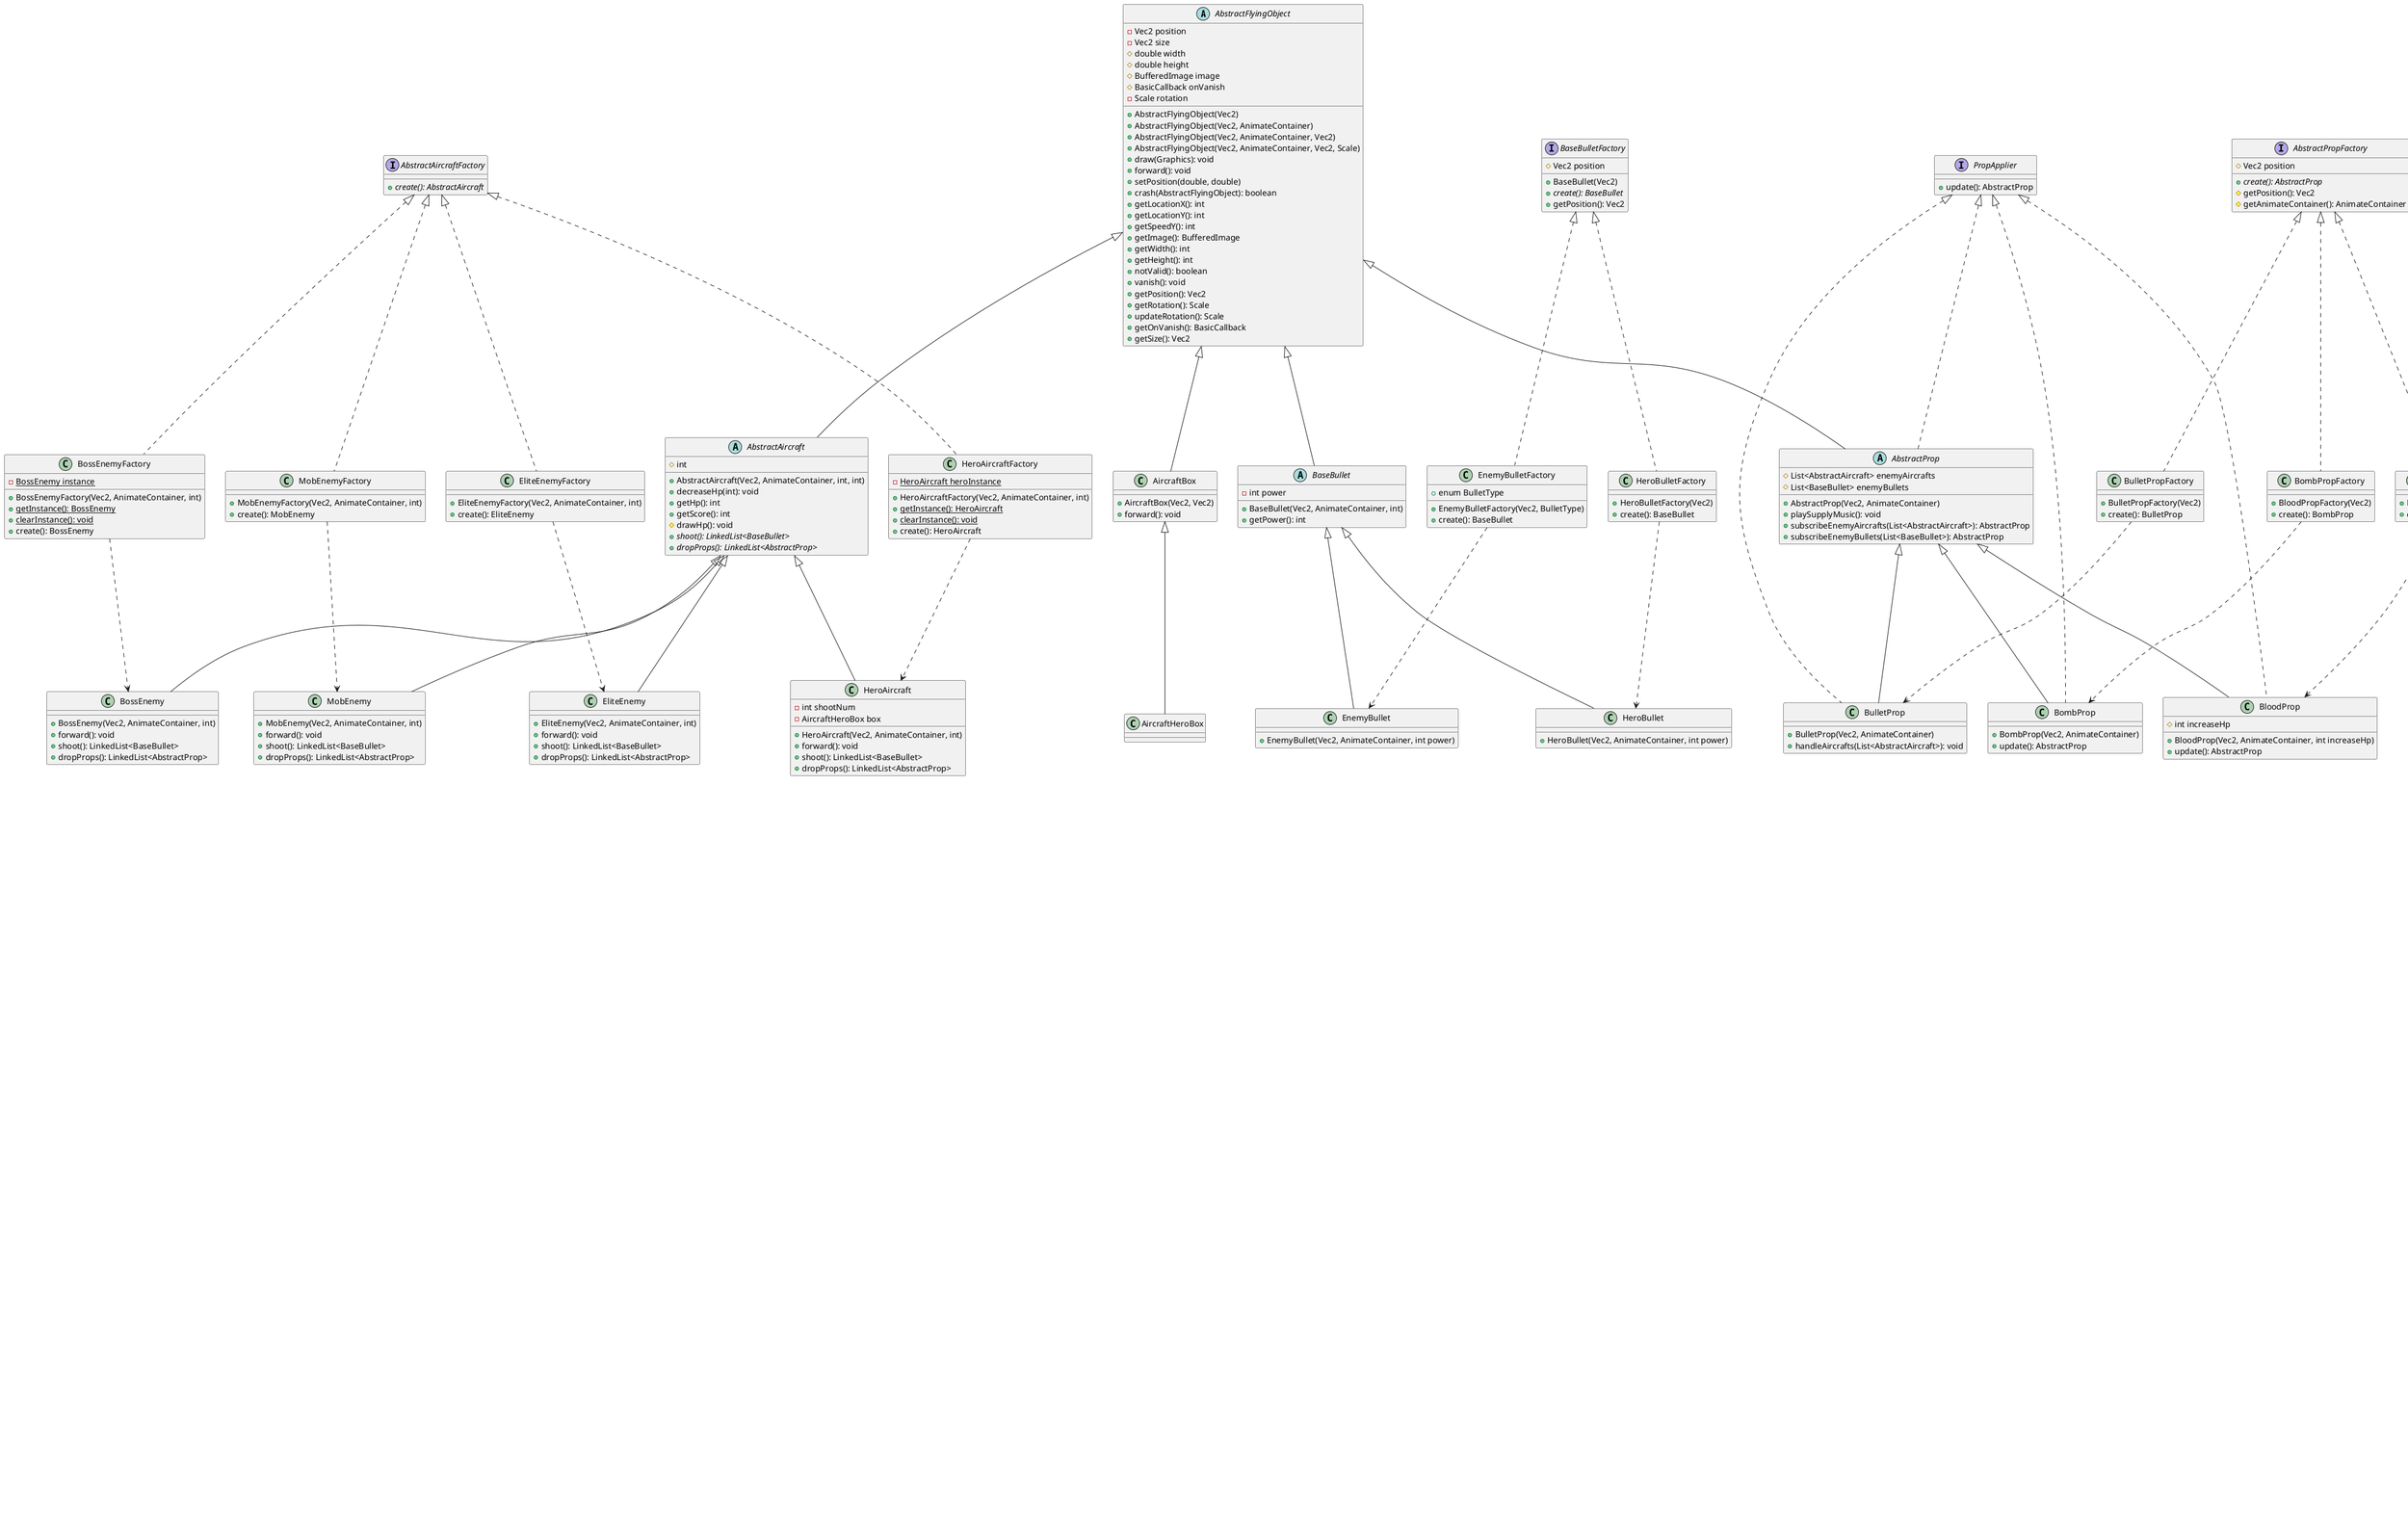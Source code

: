 @startuml
'https: //plantuml.com/class-diagram

abstract class AbstractFlyingObject {
    - Vec2 position
    - Vec2 size
    # double width
    # double height
    # BufferedImage image
    # BasicCallback onVanish
    - Scale rotation

    + AbstractFlyingObject(Vec2)
    + AbstractFlyingObject(Vec2, AnimateContainer)
    + AbstractFlyingObject(Vec2, AnimateContainer, Vec2)
    + AbstractFlyingObject(Vec2, AnimateContainer, Vec2, Scale)
    + draw(Graphics): void
    + forward(): void
    + setPosition(double, double)
    + crash(AbstractFlyingObject): boolean
    + getLocationX(): int
    + getLocationY(): int
    + getSpeedY(): int
    + getImage(): BufferedImage
    + getWidth(): int
    + getHeight(): int
    + notValid(): boolean
    + vanish(): void
    + getPosition(): Vec2
    + getRotation(): Scale
    + updateRotation(): Scale
    + getOnVanish(): BasicCallback
    + getSize(): Vec2
}

abstract class AbstractAircraft extends AbstractFlyingObject {
	# int
    + AbstractAircraft(Vec2, AnimateContainer, int, int)
    + decreaseHp(int): void
    + getHp(): int
    + getScore(): int
    # drawHp(): void
    + {abstract} shoot(): LinkedList<BaseBullet>
    + {abstract} dropProps(): LinkedList<AbstractProp>
 }

abstract class BaseBullet extends AbstractFlyingObject {
    - int power
    + BaseBullet(Vec2, AnimateContainer, int)
	+ getPower(): int
}

class HeroAircraft extends AbstractAircraft {
    - int shootNum
    - AircraftHeroBox box
    + HeroAircraft(Vec2, AnimateContainer, int)
    + forward(): void
    + shoot(): LinkedList<BaseBullet>
    + dropProps(): LinkedList<AbstractProp>
}

class MobEnemy extends AbstractAircraft {
    + MobEnemy(Vec2, AnimateContainer, int)
    + forward(): void
    + shoot(): LinkedList<BaseBullet>
    + dropProps(): LinkedList<AbstractProp>
}

class EliteEnemy extends AbstractAircraft {
    + EliteEnemy(Vec2, AnimateContainer, int)
    + forward(): void
    + shoot(): LinkedList<BaseBullet>
    + dropProps(): LinkedList<AbstractProp>
}

class BossEnemy extends AbstractAircraft {
    + BossEnemy(Vec2, AnimateContainer, int)
    + forward(): void
    + shoot(): LinkedList<BaseBullet>
    + dropProps(): LinkedList<AbstractProp>
}

class HeroBullet extends BaseBullet {
    + HeroBullet(Vec2, AnimateContainer, int power)
}

class EnemyBullet extends BaseBullet {
    + EnemyBullet(Vec2, AnimateContainer, int power)
}

interface PropApplier {
    + update(): AbstractProp
}

abstract class AbstractProp extends AbstractFlyingObject implements PropApplier {
    # List<AbstractAircraft> enemyAircrafts
    # List<BaseBullet> enemyBullets
    + AbstractProp(Vec2, AnimateContainer)
    + playSupplyMusic(): void
    + subscribeEnemyAircrafts(List<AbstractAircraft>): AbstractProp
    + subscribeEnemyBullets(List<BaseBullet>): AbstractProp
}

class BloodProp extends AbstractProp implements PropApplier {
    # int increaseHp
    + BloodProp(Vec2, AnimateContainer, int increaseHp)
    + update(): AbstractProp
}

class BombProp extends AbstractProp implements PropApplier {
    + BombProp(Vec2, AnimateContainer)
    + update(): AbstractProp
}

class BulletProp extends AbstractProp implements PropApplier {
    + BulletProp(Vec2, AnimateContainer)
    + handleAircrafts(List<AbstractAircraft>): void
}

interface AbstractAircraftFactory {
    + {abstract} create(): AbstractAircraft
}

class HeroAircraftFactory implements AbstractAircraftFactory {
    - {static} HeroAircraft heroInstance
    + HeroAircraftFactory(Vec2, AnimateContainer, int)
    + {static} getInstance(): HeroAircraft
    + {static} clearInstance(): void
    + create(): HeroAircraft
}
HeroAircraftFactory ..> HeroAircraft

class BossEnemyFactory implements AbstractAircraftFactory {
    - {static} BossEnemy instance
    + BossEnemyFactory(Vec2, AnimateContainer, int)
    + {static} getInstance(): BossEnemy
    + {static} clearInstance(): void
    + create(): BossEnemy
}
BossEnemyFactory ..> BossEnemy

class EliteEnemyFactory implements AbstractAircraftFactory {
    + EliteEnemyFactory(Vec2, AnimateContainer, int)
    + create(): EliteEnemy
}
EliteEnemyFactory ..> EliteEnemy

class MobEnemyFactory implements AbstractAircraftFactory {
    + MobEnemyFactory(Vec2, AnimateContainer, int)
    + create(): MobEnemy
}
MobEnemyFactory ..> MobEnemy

interface BaseBulletFactory {
    # Vec2 position
    + BaseBullet(Vec2)
    + {abstract} create(): BaseBullet
    + getPosition(): Vec2
}

class EnemyBulletFactory implements BaseBulletFactory {
    + enum BulletType
    + EnemyBulletFactory(Vec2, BulletType)
    + create(): BaseBullet
}
EnemyBulletFactory ..> EnemyBullet

class HeroBulletFactory implements BaseBulletFactory {
    + HeroBulletFactory(Vec2)
    + create(): BaseBullet
}
HeroBulletFactory ..> HeroBullet

interface AbstractPropFactory {
    # Vec2 position
    + {abstract} create(): AbstractProp
    # getPosition(): Vec2
    # getAnimateContainer(): AnimateContainer
}

class BloodPropFactory implements AbstractPropFactory {
    + BloodPropFactory(Vec2)
    + create(): BloodProp
}
BloodPropFactory ..> BloodProp

class BombPropFactory implements AbstractPropFactory {
    + BloodPropFactory(Vec2)
    + create(): BombProp
}
BombPropFactory ..> BombProp

class BulletPropFactory implements AbstractPropFactory {
    + BulletPropFactory(Vec2)
    + create(): BulletProp
}
BulletPropFactory ..> BulletProp

interface BasicCallback {
    + run(): void
}

class VectorType {
    - int size
    + VectorType()
    + VectorType(int, List<Double>)
    + get(): List<Double>
    + set(VectorType): void
    + set(List<Double>): void
    + getSize(): int
    + calc(VectorType, Operator): VectorType
    + enum Operator
    + plus(double): VectorType
    + minus(double): VectorType
    + times(double): VectorType
    + divide(double): VectorType
    + plus(VectorType): VectorType
    + minus(VectorType): VectorType
    + times(VectorType): VectorType
    + divide(VectorType): VectorType
    + equals(VectorType): Boolean
}

class VectorTypeFactory {
    + VectorTypeFactory()
    + {static} fromDouble(int, double): VectorType
}
VectorTypeFactory ..> VectorType

interface VectorFactory<T> {
    + fromVector(VectorType): T
    + copy(): T
    + getNewInstance(): T
}

class Vec extends VectorType implements VectorFactory {
    + Vec()
    + Vec(int, List<Double>)
    + copy(): Vec
    + fromVector(VectorType): Vec
    + getNewInstance(): Vec
    + toString(): String
    + plus(Vec): Vec
    + minus(Vec): Vec
    + times(Vec): Vec
    + divide(Vec): Vec
}

class Vec2 extends Vec {
    + Vec2()
    + Vec2(double, double)
    + fromVector(VectorType): Vec2
    + copy(): Vec2
    + set(double, double): void
    + plus(Vec2): Vec2
    + minus(Vec2): Vec2
    + times(Vec2): Vec2
    + divide(Vec2): Vec2
    + getX(): double
    + getY(): double
    + getNewInstance(): Vec2
}

class Scale extends Vec {
    + Scale()
    + Scale(double)
    + fromVector(VectorType): Scale
    + copy(): Scale
    + set(double, double): void
    + plus(Scale): Scale
    + minus(Scale): Scale
    + times(Scale): Scale
    + divide(Scale): Scale
    + getX(): double
    + getNewInstance(): Scale
}

interface TimerCallback extends BasicCallback

class Timer {
    - double duration
    - double time
    - TimerCallback callback
    + Timer(double, TimerCallback)
    + Timer(TimerLinearChange, TimerCallback)
    + execute(TimerController): void
    + update(double): void
}
Timer --> TimerCallback
Timer --> TimerLinearChange

class TimerController {
    - List<Timer> TIMERS
    + TimerController()
    + getTimers(): List<Timer>
    + done(): void
    + init(double): void
    + update(): void
    + add(Timer): void
    + getFps(): int
    + getTimeDelta(): double
}
TimerController --> Timer

enum AnimateVectorType

enum AnimateType

interface AnimateWithTarget<T> {
    + getVecTarget(): T
}

abstract class AbstractAnimate<T> {
    - AnimateType animateType
    - AnimateVectorType animateVectorType
    - T source
    + AbstractAnimate(T, AnimateType, AnimateVectorType, double, double)
    + update(double): Boolean
    + isDone(double): Boolean
    + getSpeed(double): T
    + getDelta(): T
    + getAnimateVectorType(): AnimateVectorType
    + getAnimateType(): AnimateType
    + getSource(): T
    # getNewVecInstance(): T
}
AbstractAnimate --> AnimateVectorType
AbstractAnimate --> AnimateType

class Linear<T> extends AbstractAnimate {
    - T speed
    - Boolean willStop
    + Linear(T, T, AnimateVectorType, double)
    + Linear(T, T, AnimateVectorType, double, double)
    + Linear(T, T, AnimateVectorType, double, double, Boolean)
    + update(double): Boolean
    + isDone(double): Boolean
    + getSpeed(): T
    + getDelta(): T
}

class LinearLoop<T> extends Linear {
    - Vec2 range
    + LinearLoop(T, T, AnimateVectorType, double, Vec2)
    + update(double): Boolean
    + isDone(double): Boolean
}

class LinearRebound<T> extends Linear {
    - Vec2 rangeLeft
    - Vec2 rangeRight
    + LinearRebound(T, T, double, Vec2, Vec2)
    + LinearRebound(T, T, double, Vec2, Vec2, double)
    + isDone(double): Boolean
    + update(double): Boolean
}

class Empty<T> extends AbstractAnimate {
    + Empty(T)
    + isDone(double): Boolean
    + update(double): Boolean
    + getDelta(): T
    + getSpeed(): T
}

class Delay<T> extends AbstractAnimate {
    + Delay(T, double)
    + isDone(double): Boolean
    + update(double): Boolean
    + getDelta(): T
    + getSpeed(): T
}

class LinearToTarget<T> extends Linear implements AnimateWithTarget {
    - T vecTarget
    - double speed
    - boolean willStop
    + LinearToTarget(T, T, double, double, boolean)
    + LinearToTarget(T, T, double, double)
    + getVecTarget(): T
    + updateSpeed(): void
    + getDelta(): T
    + isDone(): Boolean
    + update(): Boolean
}

class LinearTracking<T> extends LinearToTarget implements AnimateWithTarget {
    + LinearTracking(T, T, double, double)
    + update(): Boolean
}

class NonLinear<T> extends AbstractAnimate implements AnimateWithTarget {
    + NonLinear(T, T, AnimateVectorType, double, double, boolean)
    + NonLinear(T, T, AnimateVectorType, double, double)
    + isDone(): Boolean
    + update(): Boolean
    + getSpeed(): T
    + getDelta(): T
    + getVecTarget(): T
}

class SmoothTo<T> extends AbstractAnimate implements AnimateWithTarget {
    + SmoothTo(T, T, AnimateVectorType, double, double)
    + update(): Boolean
    + getSpeed(): T
    + getDelta(): T
    + getVecTarget(): T
}

interface AnimateCallback {
    + onFinish(AnimateContainer): boolean
}

class AnimateContainer {
    - List<AbstractAnimate<Vec>> animateList
    + AnimateContainer()
    + AnimateContainer(List<AbstractAnimate<Vec>>)
    # updateAllInner(double): List<Boolean>
    + updateAll(double): Boolean
    + getSpeed(double): Vec
    + getRotation(): Scale
    + getDelta(): Vec
    + getAnimateList(): ListL<AbstractAnimate<Vec>>
    + clearAllAnimate(): AnimateContainer
    + addAnimate(AbstractAnimate<Vec>): void
    + setAnimateCallback(AnimateCallback): void
    + clearAnimateCallback(): void
}
AnimateContainer --> AbstractAnimate
AnimateContainer ..> AnimateCallback

class AnimateContainerFactory {
    + enum ContainerType
    + AnimateContainerFactory(ContainerType, Vec2)
    + setupTimeSpan(double): AnimateContainerFactory
    + setupSpeed(Vec2): AnimateContainerFactory
    + setupRange(Vec2): AnimateContainerFactory
    + setupRange2(Vec2): AnimateContainerFactory
    + create(): AnimateContainer
}
AnimateContainerFactory ..> AnimateContainer

interface HistoryDAO {
    + load(): void
    + dump(): void
    + updateByTime(int, HistoryObject): Boolean
    + deleteByTime(): Boolean
    + getByName(String): HistoryObject
    + addOne(HistoryObject): void
    + getAll(): List<HistoryObject>
    + deleteAll(): void
}

class HistoryObject {
    - String name
    - int score
    - long time
    - String message
    + HistoryObject(String, int, long, String)
    + copy(long): HistoryObject
    + toString(): String
    + getTimeString(): String
    + getName(): String
    + getScore(): int
    + getTime(): long
    + getMessage(): String
}

class HistoryImpl implements HistoryDAO {
    - {static} String FILENAME
    - List<HistoryObject> data
    + HistoryImpl()
    + load(): void
    + dump(): void
    + updateByTime(int, HistoryObject): Boolean
    + deleteByTime(): Boolean
    + getByName(String): HistoryObject
    + addOne(HistoryObject): void
    + getAll(): List<HistoryObject>
    + deleteAll(): void
    + display(): void
    + {static} getInstance(): HistoryImpl
}
HistoryImpl --> HistoryObject

class HistoryObjectFactory {
    + HistoryObjectFactory(String, int, String)
    + create(): HistoryObject
}
HistoryObjectFactory ..> HistoryObject

class AircraftBox extends AbstractFlyingObject {
    + AircraftBox(Vec2, Vec2)
    + forward(): void
}

class AircraftHeroBox extends AircraftBox

abstract class AbstractSceneClient {
    - Object waitObject
    + {abstract} getPanel(): JPanel
    + getWaitObject(): Object
    + nextScene(Class<? extends AbstractSceneClient>): void
    + void startAction(): void
}

interface Runnable {
    + {abstract} run(): void
}

abstract class AbstractSceneRunnable implements Runnable {
    + getClient(): AbstractSceneClient
    + run(): void
}

class Scene {
    - AbstractSceneRunnable sceneRunnable
    - String name
    + Scene(String, AbstractSceneClient)
    + getName(): String
    + getSceneRunnable(): AbstractSceneRunnable
    + run(): void
}
Scene --> AbstractSceneRunnable
Scene ..> AbstractSceneClient

class SceneRun {
    - JFrame frame
    - LinkedList<Scene> sceneList
    - SceneRun instance
    - Scene nextScene
    - CardLayout cardLayout
    - JPanel wrapperPanel
    + {static} newInstance(JFrame, List<Scene>): SceneRun
    + {static} getInstance(): SceneRun
    # SceneRun(JFrame, List<Scene>)
    + run(): void
    + setNextScene(Scene): SceneRun
    + setNextScene(Class<? extends AbstractSceneClient>): SceneRun
}
SceneRun --> Scene

class GameWindow extends AbstractSceneClient {
    - {static} GameWindow gameWindow
    - {static} Game game
    + {static} getInstance(): GameWindow
    + getPanel(): JPanel
    + getGame(): Game
    + getWaitObject(): Object
    + nextScene(Class<? extends AbstractSceneClient>): void
    + clearGameInstance(): void
    + startAction(): void
}
GameWindow ..> RunningConfig

class HistoryWindow extends AbstractSceneClient {
    - {static} HistoryWindow historyWindow
    - JPanel mainPanel
    - JLabel difficultyLabel
    - JTable historyTable
    - JComboBox<String> selectDifficultyComboBox
    - Difficulty selectedDifficulty
    + HistoryWindow(boolean)
    + HistoryWindow()
    + syncWidthDao(): void
    + {static} getInstance(): HistoryWindow
    + getPanel(): JPanel
    + startAction(): void
}
HistoryWindow --> HistoryImpl

class MainWindow extends AbstractSceneClient {
    - {static} MainWindow mainWindow
    - JCheckBox musicOnCheckBox
    - JPanel mainPanel
    + {static} getInstance(): MainWindow
    + MainWindow()
    + getPanel(): JPanel
}
MainWindow ..> RunningConfig

class TimerLinearChange {
    - Scale initial
    - AbstractAnimate<Vec> animate
    + TimerLinearChange(Scale, Scale, Scale)
    + TimerLinearChange(double, double, Double)
    + TimerLinearChange(double, double)
    + TimerLinearChange(double)
    + getAnimate(): AbstractAnimate<Vec>
    + update(double): TimerLinearChange
    + getScaleNow(double): Scale
}

abstract class AbstractConfig {
    # TimerLinearChange mobCreate
    # TimerLinearChange eliteCreate
    # TimerLinearChange enemyShoot
    # TimerLinearChange bossShoot
    # TimerLinearChange heroShoot
    # TimerLinearChange bossScoreThreshold
    # TimerLinearChange dropPropsRate
    # TimerLinearChange enemyMagnification
    + getMobCreate(): TimerLinearChange
    + getEliteCreate(): TimerLinearChange
    + getEnemyShoot(): TimerLinearChange
    + getHeroShoot(): TimerLinearChange
    + getBossShoot(): TimerLinearChange
    + getBossScoreThreshold(): TimerLinearChange
    + getDropPropsRate(): TimerLinearChange
    + getEnemyMagnification(): TimerLinearChange
    + getHeroInitialHp(): int
    + toString(): String
    + printNow(): void
}

class EasyConfig extends AbstractConfig

class MediumConfig extends AbstractConfig {
    # TimerLinearChange mobCreate
    # TimerLinearChange eliteCreate
    # TimerLinearChange enemyShoot
    # TimerLinearChange bossShoot
    # TimerLinearChange dropPropsRate
    # TimerLinearChange enemyMagnification
    + getMobCreate(): TimerLinearChange
    + getEliteCreate(): TimerLinearChange
    + getEnemyShoot(): TimerLinearChange
    + getBossShoot(): TimerLinearChange
    + getDropPropsRate(): TimerLinearChange
    + getEnemyMagnification(): TimerLinearChange
    + getHeroInitialHp(): int
}

class HardConfig extends AbstractConfig {
    # TimerLinearChange mobCreate
    # TimerLinearChange eliteCreate
    # TimerLinearChange enemyShoot
    # TimerLinearChange bossShoot
    # TimerLinearChange dropPropsRate
    # TimerLinearChange enemyMagnification
    # TimerLinearChange bossScoreThreshold
    + getMobCreate(): TimerLinearChange
    + getEliteCreate(): TimerLinearChange
    + getEnemyShoot(): TimerLinearChange
    + getBossShoot(): TimerLinearChange
    + getDropPropsRate(): TimerLinearChange
    + getEnemyMagnification(): TimerLinearChange
    + getHeroInitialHp(): int
    + getBossScoreThreshold(): TimerLinearChange
}

class ConfigFactory {
    - Difficulty difficulty
    + ConfigFactory(Difficulty)
    + create(): AbstractConfig
}
ConfigFactory ..> EasyConfig
ConfigFactory ..> MediumConfig
ConfigFactory ..> HardConfig
ConfigFactory --> Difficulty

class Constants

class RunningConfig {
    + {static} Difficulty difficulty
    + {static} Boolean musicEnable
    + {static} Boolean autoShoot
}
RunningConfig --> Difficulty

enum Difficulty

@enduml